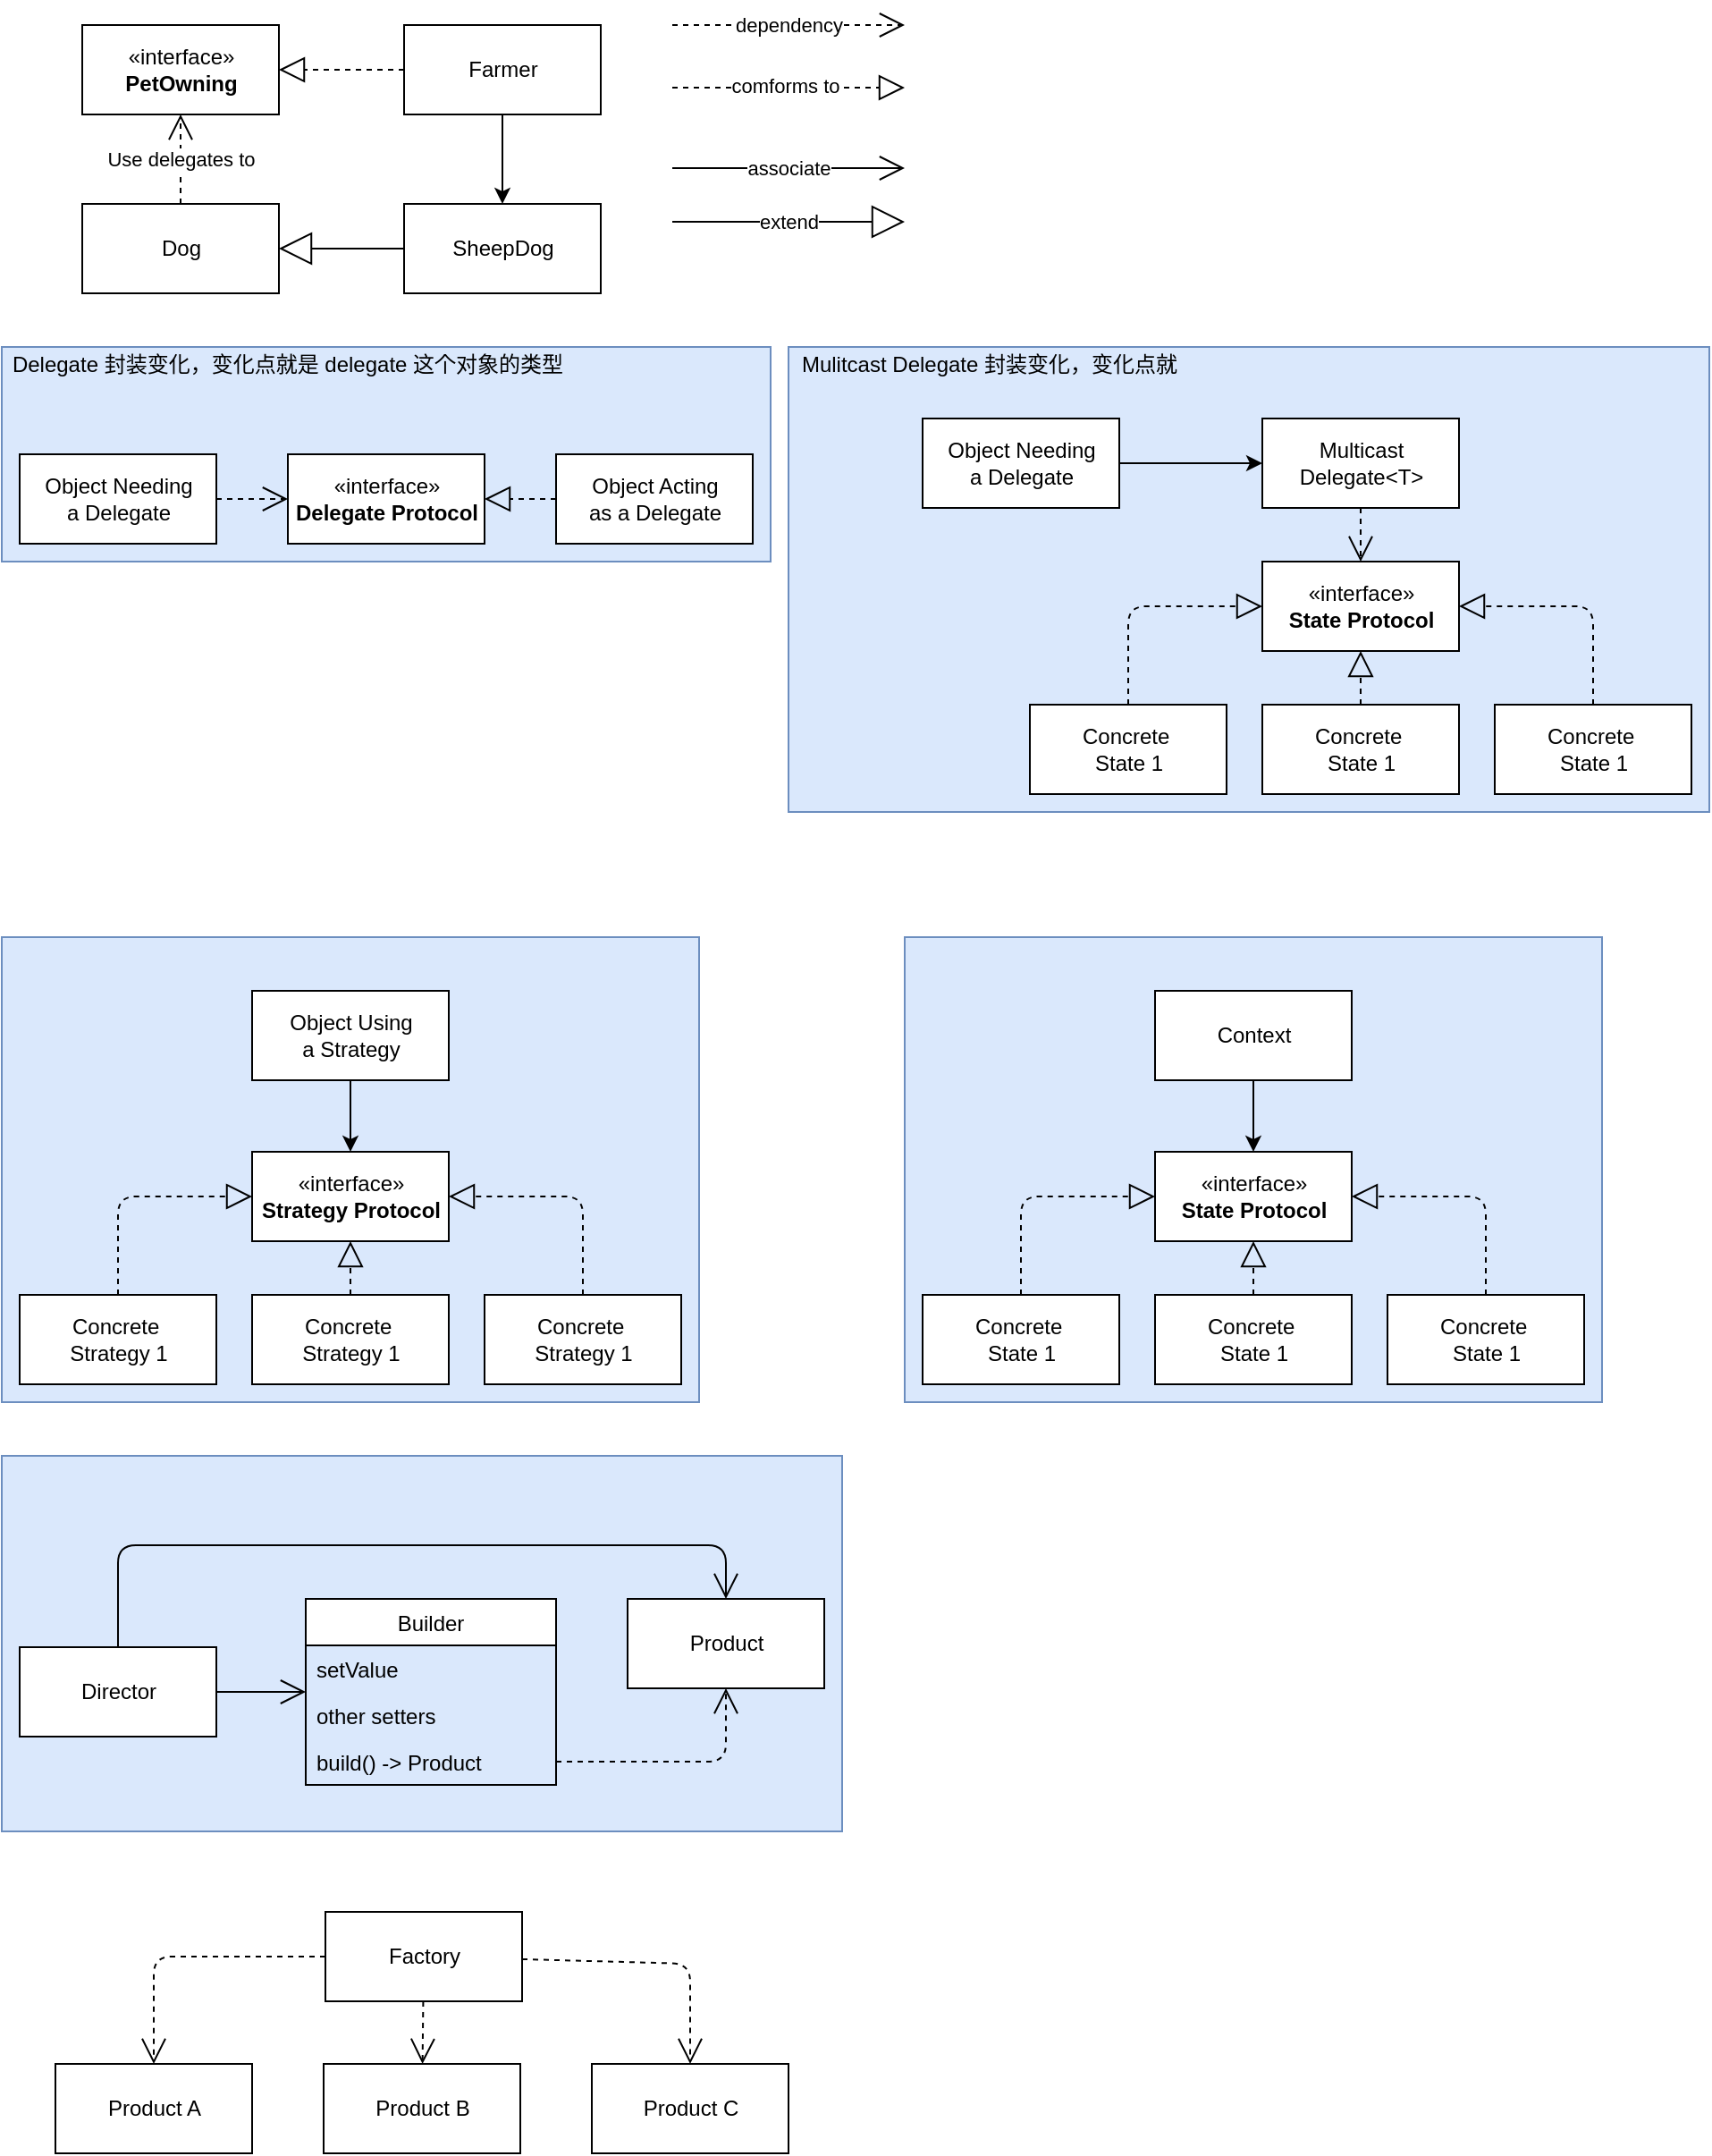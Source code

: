 <mxfile version="13.9.9" type="device"><diagram id="SzfT5_43krPwjmKj8Jjk" name="Page-1"><mxGraphModel dx="1106" dy="892" grid="1" gridSize="10" guides="1" tooltips="1" connect="1" arrows="1" fold="1" page="1" pageScale="1" pageWidth="850" pageHeight="1100" math="0" shadow="0"><root><mxCell id="0"/><mxCell id="1" parent="0"/><mxCell id="83qVv0DWGj-0a9MwkdgL-44" value="" style="rounded=0;whiteSpace=wrap;html=1;fillColor=#dae8fc;strokeColor=#6c8ebf;" parent="1" vertex="1"><mxGeometry x="15" y="830" width="470" height="210" as="geometry"/></mxCell><mxCell id="83qVv0DWGj-0a9MwkdgL-34" value="" style="rounded=0;whiteSpace=wrap;html=1;fillColor=#dae8fc;strokeColor=#6c8ebf;" parent="1" vertex="1"><mxGeometry x="15" y="540" width="390" height="260" as="geometry"/></mxCell><mxCell id="83qVv0DWGj-0a9MwkdgL-23" value="" style="rounded=0;whiteSpace=wrap;html=1;fillColor=#dae8fc;strokeColor=#6c8ebf;" parent="1" vertex="1"><mxGeometry x="15" y="210" width="430" height="120" as="geometry"/></mxCell><mxCell id="83qVv0DWGj-0a9MwkdgL-1" value="«interface»&lt;br&gt;&lt;b&gt;PetOwning&lt;/b&gt;" style="html=1;" parent="1" vertex="1"><mxGeometry x="60" y="30" width="110" height="50" as="geometry"/></mxCell><mxCell id="83qVv0DWGj-0a9MwkdgL-84" value="" style="edgeStyle=orthogonalEdgeStyle;rounded=0;orthogonalLoop=1;jettySize=auto;html=1;" parent="1" source="83qVv0DWGj-0a9MwkdgL-2" target="83qVv0DWGj-0a9MwkdgL-4" edge="1"><mxGeometry relative="1" as="geometry"/></mxCell><mxCell id="83qVv0DWGj-0a9MwkdgL-2" value="Farmer" style="html=1;" parent="1" vertex="1"><mxGeometry x="240" y="30" width="110" height="50" as="geometry"/></mxCell><mxCell id="83qVv0DWGj-0a9MwkdgL-3" value="Dog" style="html=1;" parent="1" vertex="1"><mxGeometry x="60" y="130" width="110" height="50" as="geometry"/></mxCell><mxCell id="83qVv0DWGj-0a9MwkdgL-4" value="SheepDog" style="html=1;" parent="1" vertex="1"><mxGeometry x="240" y="130" width="110" height="50" as="geometry"/></mxCell><mxCell id="83qVv0DWGj-0a9MwkdgL-5" value="" style="endArrow=block;dashed=1;endFill=0;endSize=12;html=1;entryX=1;entryY=0.5;entryDx=0;entryDy=0;" parent="1" source="83qVv0DWGj-0a9MwkdgL-2" target="83qVv0DWGj-0a9MwkdgL-1" edge="1"><mxGeometry width="160" relative="1" as="geometry"><mxPoint x="160" y="330" as="sourcePoint"/><mxPoint x="320" y="330" as="targetPoint"/></mxGeometry></mxCell><mxCell id="83qVv0DWGj-0a9MwkdgL-6" value="Use delegates to" style="endArrow=open;endSize=12;dashed=1;html=1;entryX=0.5;entryY=1;entryDx=0;entryDy=0;" parent="1" source="83qVv0DWGj-0a9MwkdgL-3" target="83qVv0DWGj-0a9MwkdgL-1" edge="1"><mxGeometry width="160" relative="1" as="geometry"><mxPoint x="110" y="390" as="sourcePoint"/><mxPoint x="270" y="390" as="targetPoint"/></mxGeometry></mxCell><mxCell id="83qVv0DWGj-0a9MwkdgL-9" value="" style="endArrow=block;endSize=16;endFill=0;html=1;entryX=1;entryY=0.5;entryDx=0;entryDy=0;" parent="1" source="83qVv0DWGj-0a9MwkdgL-4" target="83qVv0DWGj-0a9MwkdgL-3" edge="1"><mxGeometry width="160" relative="1" as="geometry"><mxPoint x="250" y="370" as="sourcePoint"/><mxPoint x="410" y="370" as="targetPoint"/></mxGeometry></mxCell><mxCell id="83qVv0DWGj-0a9MwkdgL-10" value="dependency" style="endArrow=open;endSize=12;dashed=1;html=1;" parent="1" edge="1"><mxGeometry width="160" relative="1" as="geometry"><mxPoint x="390" y="30" as="sourcePoint"/><mxPoint x="520" y="30" as="targetPoint"/></mxGeometry></mxCell><mxCell id="83qVv0DWGj-0a9MwkdgL-11" value="" style="endArrow=block;dashed=1;endFill=0;endSize=12;html=1;" parent="1" edge="1"><mxGeometry width="160" relative="1" as="geometry"><mxPoint x="390" y="65" as="sourcePoint"/><mxPoint x="520" y="65" as="targetPoint"/></mxGeometry></mxCell><mxCell id="83qVv0DWGj-0a9MwkdgL-12" value="comforms to" style="edgeLabel;html=1;align=center;verticalAlign=middle;resizable=0;points=[];" parent="83qVv0DWGj-0a9MwkdgL-11" vertex="1" connectable="0"><mxGeometry x="-0.262" y="-2" relative="1" as="geometry"><mxPoint x="15" y="-3" as="offset"/></mxGeometry></mxCell><mxCell id="83qVv0DWGj-0a9MwkdgL-15" value="extend" style="endArrow=block;endSize=16;endFill=0;html=1;" parent="1" edge="1"><mxGeometry width="160" relative="1" as="geometry"><mxPoint x="390" y="140" as="sourcePoint"/><mxPoint x="520" y="140" as="targetPoint"/></mxGeometry></mxCell><mxCell id="83qVv0DWGj-0a9MwkdgL-17" value="associate" style="endArrow=open;endFill=1;endSize=12;html=1;" parent="1" edge="1"><mxGeometry width="160" relative="1" as="geometry"><mxPoint x="390" y="110" as="sourcePoint"/><mxPoint x="520" y="110" as="targetPoint"/></mxGeometry></mxCell><mxCell id="83qVv0DWGj-0a9MwkdgL-18" value="Object Needing&lt;br&gt;a Delegate" style="html=1;" parent="1" vertex="1"><mxGeometry x="25" y="270" width="110" height="50" as="geometry"/></mxCell><mxCell id="83qVv0DWGj-0a9MwkdgL-19" value="«interface»&lt;br&gt;&lt;b&gt;Delegate Protocol&lt;/b&gt;" style="html=1;" parent="1" vertex="1"><mxGeometry x="175" y="270" width="110" height="50" as="geometry"/></mxCell><mxCell id="83qVv0DWGj-0a9MwkdgL-20" value="" style="endArrow=open;endSize=12;dashed=1;html=1;exitX=1;exitY=0.5;exitDx=0;exitDy=0;" parent="1" source="83qVv0DWGj-0a9MwkdgL-18" target="83qVv0DWGj-0a9MwkdgL-19" edge="1"><mxGeometry width="160" relative="1" as="geometry"><mxPoint x="155" y="230" as="sourcePoint"/><mxPoint x="285" y="230" as="targetPoint"/></mxGeometry></mxCell><mxCell id="83qVv0DWGj-0a9MwkdgL-21" value="Object Acting&lt;br&gt;as a Delegate" style="html=1;" parent="1" vertex="1"><mxGeometry x="325" y="270" width="110" height="50" as="geometry"/></mxCell><mxCell id="83qVv0DWGj-0a9MwkdgL-22" value="" style="endArrow=block;dashed=1;endFill=0;endSize=12;html=1;" parent="1" source="83qVv0DWGj-0a9MwkdgL-21" target="83qVv0DWGj-0a9MwkdgL-19" edge="1"><mxGeometry width="160" relative="1" as="geometry"><mxPoint x="325" y="570" as="sourcePoint"/><mxPoint x="325" y="295" as="targetPoint"/></mxGeometry></mxCell><mxCell id="83qVv0DWGj-0a9MwkdgL-24" value="Delegate 封装变化，变化点就是 delegate 这个对象的类型" style="text;html=1;strokeColor=none;fillColor=none;align=center;verticalAlign=middle;whiteSpace=wrap;rounded=0;" parent="1" vertex="1"><mxGeometry x="15" y="210" width="320" height="20" as="geometry"/></mxCell><mxCell id="83qVv0DWGj-0a9MwkdgL-86" value="" style="edgeStyle=orthogonalEdgeStyle;rounded=0;orthogonalLoop=1;jettySize=auto;html=1;" parent="1" source="83qVv0DWGj-0a9MwkdgL-25" target="83qVv0DWGj-0a9MwkdgL-26" edge="1"><mxGeometry relative="1" as="geometry"/></mxCell><mxCell id="83qVv0DWGj-0a9MwkdgL-25" value="Object Using&lt;br&gt;a Strategy" style="html=1;" parent="1" vertex="1"><mxGeometry x="155" y="570" width="110" height="50" as="geometry"/></mxCell><mxCell id="83qVv0DWGj-0a9MwkdgL-26" value="«interface»&lt;br&gt;&lt;b&gt;Strategy Protocol&lt;/b&gt;" style="html=1;" parent="1" vertex="1"><mxGeometry x="155" y="660" width="110" height="50" as="geometry"/></mxCell><mxCell id="83qVv0DWGj-0a9MwkdgL-28" value="Concrete&amp;nbsp;&lt;br&gt;Strategy 1" style="html=1;" parent="1" vertex="1"><mxGeometry x="25" y="740" width="110" height="50" as="geometry"/></mxCell><mxCell id="83qVv0DWGj-0a9MwkdgL-29" value="" style="endArrow=block;dashed=1;endFill=0;endSize=12;html=1;entryX=0;entryY=0.5;entryDx=0;entryDy=0;exitX=0.5;exitY=0;exitDx=0;exitDy=0;" parent="1" source="83qVv0DWGj-0a9MwkdgL-28" target="83qVv0DWGj-0a9MwkdgL-26" edge="1"><mxGeometry width="160" relative="1" as="geometry"><mxPoint x="255" y="1030" as="sourcePoint"/><mxPoint x="265" y="755" as="targetPoint"/><Array as="points"><mxPoint x="80" y="685"/></Array></mxGeometry></mxCell><mxCell id="83qVv0DWGj-0a9MwkdgL-30" value="Concrete&amp;nbsp;&lt;br&gt;Strategy 1" style="html=1;" parent="1" vertex="1"><mxGeometry x="155" y="740" width="110" height="50" as="geometry"/></mxCell><mxCell id="83qVv0DWGj-0a9MwkdgL-31" value="" style="endArrow=block;dashed=1;endFill=0;endSize=12;html=1;" parent="1" source="83qVv0DWGj-0a9MwkdgL-30" target="83qVv0DWGj-0a9MwkdgL-26" edge="1"><mxGeometry width="160" relative="1" as="geometry"><mxPoint x="395" y="1010" as="sourcePoint"/><mxPoint x="322.5" y="690" as="targetPoint"/></mxGeometry></mxCell><mxCell id="83qVv0DWGj-0a9MwkdgL-32" value="Concrete&amp;nbsp;&lt;br&gt;Strategy 1" style="html=1;" parent="1" vertex="1"><mxGeometry x="285" y="740" width="110" height="50" as="geometry"/></mxCell><mxCell id="83qVv0DWGj-0a9MwkdgL-33" value="" style="endArrow=block;dashed=1;endFill=0;endSize=12;html=1;exitX=0.5;exitY=0;exitDx=0;exitDy=0;" parent="1" source="83qVv0DWGj-0a9MwkdgL-32" target="83qVv0DWGj-0a9MwkdgL-26" edge="1"><mxGeometry width="160" relative="1" as="geometry"><mxPoint x="505" y="1030" as="sourcePoint"/><mxPoint x="432.5" y="710" as="targetPoint"/><Array as="points"><mxPoint x="340" y="685"/></Array></mxGeometry></mxCell><mxCell id="83qVv0DWGj-0a9MwkdgL-35" value="Director" style="html=1;" parent="1" vertex="1"><mxGeometry x="25" y="937" width="110" height="50" as="geometry"/></mxCell><mxCell id="83qVv0DWGj-0a9MwkdgL-36" value="Builder" style="swimlane;fontStyle=0;childLayout=stackLayout;horizontal=1;startSize=26;horizontalStack=0;resizeParent=1;resizeParentMax=0;resizeLast=0;collapsible=1;marginBottom=0;" parent="1" vertex="1"><mxGeometry x="185" y="910" width="140" height="104" as="geometry"/></mxCell><mxCell id="83qVv0DWGj-0a9MwkdgL-37" value="setValue" style="text;align=left;verticalAlign=top;spacingLeft=4;spacingRight=4;overflow=hidden;rotatable=0;points=[[0,0.5],[1,0.5]];portConstraint=eastwest;" parent="83qVv0DWGj-0a9MwkdgL-36" vertex="1"><mxGeometry y="26" width="140" height="26" as="geometry"/></mxCell><mxCell id="83qVv0DWGj-0a9MwkdgL-38" value="other setters" style="text;align=left;verticalAlign=top;spacingLeft=4;spacingRight=4;overflow=hidden;rotatable=0;points=[[0,0.5],[1,0.5]];portConstraint=eastwest;" parent="83qVv0DWGj-0a9MwkdgL-36" vertex="1"><mxGeometry y="52" width="140" height="26" as="geometry"/></mxCell><mxCell id="83qVv0DWGj-0a9MwkdgL-39" value="build() -&gt; Product" style="text;align=left;verticalAlign=top;spacingLeft=4;spacingRight=4;overflow=hidden;rotatable=0;points=[[0,0.5],[1,0.5]];portConstraint=eastwest;" parent="83qVv0DWGj-0a9MwkdgL-36" vertex="1"><mxGeometry y="78" width="140" height="26" as="geometry"/></mxCell><mxCell id="83qVv0DWGj-0a9MwkdgL-40" value="Product" style="html=1;" parent="1" vertex="1"><mxGeometry x="365" y="910" width="110" height="50" as="geometry"/></mxCell><mxCell id="83qVv0DWGj-0a9MwkdgL-41" value="" style="endArrow=open;endFill=1;endSize=12;html=1;" parent="1" source="83qVv0DWGj-0a9MwkdgL-35" target="83qVv0DWGj-0a9MwkdgL-36" edge="1"><mxGeometry width="160" relative="1" as="geometry"><mxPoint x="200" y="650" as="sourcePoint"/><mxPoint x="200" y="690" as="targetPoint"/></mxGeometry></mxCell><mxCell id="83qVv0DWGj-0a9MwkdgL-42" value="" style="endArrow=open;endFill=1;endSize=12;html=1;exitX=0.5;exitY=0;exitDx=0;exitDy=0;" parent="1" source="83qVv0DWGj-0a9MwkdgL-35" target="83qVv0DWGj-0a9MwkdgL-40" edge="1"><mxGeometry width="160" relative="1" as="geometry"><mxPoint x="210" y="660" as="sourcePoint"/><mxPoint x="210" y="700" as="targetPoint"/><Array as="points"><mxPoint x="80" y="880"/><mxPoint x="420" y="880"/></Array></mxGeometry></mxCell><mxCell id="83qVv0DWGj-0a9MwkdgL-43" value="" style="endArrow=open;endSize=12;dashed=1;html=1;entryX=0.5;entryY=1;entryDx=0;entryDy=0;" parent="1" source="83qVv0DWGj-0a9MwkdgL-39" target="83qVv0DWGj-0a9MwkdgL-40" edge="1"><mxGeometry width="160" relative="1" as="geometry"><mxPoint x="345" y="930" as="sourcePoint"/><mxPoint x="485" y="800" as="targetPoint"/><Array as="points"><mxPoint x="420" y="1001"/></Array></mxGeometry></mxCell><mxCell id="83qVv0DWGj-0a9MwkdgL-45" value="Factory" style="html=1;" parent="1" vertex="1"><mxGeometry x="196" y="1085" width="110" height="50" as="geometry"/></mxCell><mxCell id="83qVv0DWGj-0a9MwkdgL-46" value="Product A" style="html=1;" parent="1" vertex="1"><mxGeometry x="45" y="1170" width="110" height="50" as="geometry"/></mxCell><mxCell id="83qVv0DWGj-0a9MwkdgL-47" value="Product B" style="html=1;" parent="1" vertex="1"><mxGeometry x="195" y="1170" width="110" height="50" as="geometry"/></mxCell><mxCell id="83qVv0DWGj-0a9MwkdgL-48" value="Product C" style="html=1;" parent="1" vertex="1"><mxGeometry x="345" y="1170" width="110" height="50" as="geometry"/></mxCell><mxCell id="83qVv0DWGj-0a9MwkdgL-49" value="" style="endArrow=open;endSize=12;dashed=1;html=1;" parent="1" source="83qVv0DWGj-0a9MwkdgL-45" target="83qVv0DWGj-0a9MwkdgL-48" edge="1"><mxGeometry width="160" relative="1" as="geometry"><mxPoint x="335" y="1011" as="sourcePoint"/><mxPoint x="430" y="970" as="targetPoint"/><Array as="points"><mxPoint x="400" y="1114"/></Array></mxGeometry></mxCell><mxCell id="83qVv0DWGj-0a9MwkdgL-50" value="" style="endArrow=open;endSize=12;dashed=1;html=1;" parent="1" source="83qVv0DWGj-0a9MwkdgL-45" target="83qVv0DWGj-0a9MwkdgL-46" edge="1"><mxGeometry width="160" relative="1" as="geometry"><mxPoint x="195" y="1104.226" as="sourcePoint"/><mxPoint x="98.684" y="1171" as="targetPoint"/><Array as="points"><mxPoint x="100" y="1110"/></Array></mxGeometry></mxCell><mxCell id="83qVv0DWGj-0a9MwkdgL-51" value="" style="endArrow=open;endSize=12;dashed=1;html=1;" parent="1" source="83qVv0DWGj-0a9MwkdgL-45" target="83qVv0DWGj-0a9MwkdgL-47" edge="1"><mxGeometry width="160" relative="1" as="geometry"><mxPoint x="316" y="1121.477" as="sourcePoint"/><mxPoint x="410" y="1180" as="targetPoint"/><Array as="points"/></mxGeometry></mxCell><mxCell id="83qVv0DWGj-0a9MwkdgL-52" value="" style="rounded=0;whiteSpace=wrap;html=1;fillColor=#dae8fc;strokeColor=#6c8ebf;" parent="1" vertex="1"><mxGeometry x="520" y="540" width="390" height="260" as="geometry"/></mxCell><mxCell id="83qVv0DWGj-0a9MwkdgL-85" value="" style="edgeStyle=orthogonalEdgeStyle;rounded=0;orthogonalLoop=1;jettySize=auto;html=1;" parent="1" source="83qVv0DWGj-0a9MwkdgL-53" target="83qVv0DWGj-0a9MwkdgL-54" edge="1"><mxGeometry relative="1" as="geometry"/></mxCell><mxCell id="83qVv0DWGj-0a9MwkdgL-53" value="Context" style="html=1;" parent="1" vertex="1"><mxGeometry x="660" y="570" width="110" height="50" as="geometry"/></mxCell><mxCell id="83qVv0DWGj-0a9MwkdgL-54" value="«interface»&lt;br&gt;&lt;b&gt;State Protocol&lt;/b&gt;" style="html=1;" parent="1" vertex="1"><mxGeometry x="660" y="660" width="110" height="50" as="geometry"/></mxCell><mxCell id="83qVv0DWGj-0a9MwkdgL-56" value="Concrete&amp;nbsp;&lt;br&gt;State 1" style="html=1;" parent="1" vertex="1"><mxGeometry x="530" y="740" width="110" height="50" as="geometry"/></mxCell><mxCell id="83qVv0DWGj-0a9MwkdgL-57" value="" style="endArrow=block;dashed=1;endFill=0;endSize=12;html=1;entryX=0;entryY=0.5;entryDx=0;entryDy=0;exitX=0.5;exitY=0;exitDx=0;exitDy=0;" parent="1" source="83qVv0DWGj-0a9MwkdgL-56" target="83qVv0DWGj-0a9MwkdgL-54" edge="1"><mxGeometry width="160" relative="1" as="geometry"><mxPoint x="760" y="1030" as="sourcePoint"/><mxPoint x="770" y="755" as="targetPoint"/><Array as="points"><mxPoint x="585" y="685"/></Array></mxGeometry></mxCell><mxCell id="83qVv0DWGj-0a9MwkdgL-58" value="Concrete&amp;nbsp;&lt;br&gt;State&amp;nbsp;1" style="html=1;" parent="1" vertex="1"><mxGeometry x="660" y="740" width="110" height="50" as="geometry"/></mxCell><mxCell id="83qVv0DWGj-0a9MwkdgL-59" value="" style="endArrow=block;dashed=1;endFill=0;endSize=12;html=1;" parent="1" source="83qVv0DWGj-0a9MwkdgL-58" target="83qVv0DWGj-0a9MwkdgL-54" edge="1"><mxGeometry width="160" relative="1" as="geometry"><mxPoint x="900" y="1010" as="sourcePoint"/><mxPoint x="827.5" y="690" as="targetPoint"/></mxGeometry></mxCell><mxCell id="83qVv0DWGj-0a9MwkdgL-60" value="Concrete&amp;nbsp;&lt;br&gt;State&amp;nbsp;1" style="html=1;" parent="1" vertex="1"><mxGeometry x="790" y="740" width="110" height="50" as="geometry"/></mxCell><mxCell id="83qVv0DWGj-0a9MwkdgL-61" value="" style="endArrow=block;dashed=1;endFill=0;endSize=12;html=1;exitX=0.5;exitY=0;exitDx=0;exitDy=0;" parent="1" source="83qVv0DWGj-0a9MwkdgL-60" target="83qVv0DWGj-0a9MwkdgL-54" edge="1"><mxGeometry width="160" relative="1" as="geometry"><mxPoint x="1010" y="1030" as="sourcePoint"/><mxPoint x="937.5" y="710" as="targetPoint"/><Array as="points"><mxPoint x="845" y="685"/></Array></mxGeometry></mxCell><mxCell id="83qVv0DWGj-0a9MwkdgL-71" value="" style="rounded=0;whiteSpace=wrap;html=1;fillColor=#dae8fc;strokeColor=#6c8ebf;" parent="1" vertex="1"><mxGeometry x="455" y="210" width="515" height="260" as="geometry"/></mxCell><mxCell id="83qVv0DWGj-0a9MwkdgL-72" value="Multicast&lt;br&gt;Delegate&amp;lt;T&amp;gt;" style="html=1;" parent="1" vertex="1"><mxGeometry x="720" y="250" width="110" height="50" as="geometry"/></mxCell><mxCell id="83qVv0DWGj-0a9MwkdgL-73" value="«interface»&lt;br&gt;&lt;b&gt;State Protocol&lt;/b&gt;" style="html=1;" parent="1" vertex="1"><mxGeometry x="720" y="330" width="110" height="50" as="geometry"/></mxCell><mxCell id="83qVv0DWGj-0a9MwkdgL-75" value="Concrete&amp;nbsp;&lt;br&gt;State 1" style="html=1;" parent="1" vertex="1"><mxGeometry x="590" y="410" width="110" height="50" as="geometry"/></mxCell><mxCell id="83qVv0DWGj-0a9MwkdgL-76" value="" style="endArrow=block;dashed=1;endFill=0;endSize=12;html=1;entryX=0;entryY=0.5;entryDx=0;entryDy=0;exitX=0.5;exitY=0;exitDx=0;exitDy=0;" parent="1" source="83qVv0DWGj-0a9MwkdgL-75" target="83qVv0DWGj-0a9MwkdgL-73" edge="1"><mxGeometry width="160" relative="1" as="geometry"><mxPoint x="820" y="700" as="sourcePoint"/><mxPoint x="830" y="425" as="targetPoint"/><Array as="points"><mxPoint x="645" y="355"/></Array></mxGeometry></mxCell><mxCell id="83qVv0DWGj-0a9MwkdgL-77" value="Concrete&amp;nbsp;&lt;br&gt;State&amp;nbsp;1" style="html=1;" parent="1" vertex="1"><mxGeometry x="720" y="410" width="110" height="50" as="geometry"/></mxCell><mxCell id="83qVv0DWGj-0a9MwkdgL-78" value="Concrete&amp;nbsp;&lt;br&gt;State&amp;nbsp;1" style="html=1;" parent="1" vertex="1"><mxGeometry x="850" y="410" width="110" height="50" as="geometry"/></mxCell><mxCell id="83qVv0DWGj-0a9MwkdgL-79" value="" style="endArrow=block;dashed=1;endFill=0;endSize=12;html=1;exitX=0.5;exitY=0;exitDx=0;exitDy=0;" parent="1" source="83qVv0DWGj-0a9MwkdgL-78" target="83qVv0DWGj-0a9MwkdgL-73" edge="1"><mxGeometry width="160" relative="1" as="geometry"><mxPoint x="1070" y="700" as="sourcePoint"/><mxPoint x="997.5" y="380" as="targetPoint"/><Array as="points"><mxPoint x="905" y="355"/></Array></mxGeometry></mxCell><mxCell id="83qVv0DWGj-0a9MwkdgL-80" value="" style="endArrow=open;endSize=12;dashed=1;html=1;" parent="1" source="83qVv0DWGj-0a9MwkdgL-72" target="83qVv0DWGj-0a9MwkdgL-73" edge="1"><mxGeometry width="160" relative="1" as="geometry"><mxPoint x="145" y="305" as="sourcePoint"/><mxPoint x="185" y="305" as="targetPoint"/></mxGeometry></mxCell><mxCell id="83qVv0DWGj-0a9MwkdgL-83" value="" style="edgeStyle=orthogonalEdgeStyle;rounded=0;orthogonalLoop=1;jettySize=auto;html=1;" parent="1" source="83qVv0DWGj-0a9MwkdgL-81" target="83qVv0DWGj-0a9MwkdgL-72" edge="1"><mxGeometry relative="1" as="geometry"/></mxCell><mxCell id="83qVv0DWGj-0a9MwkdgL-81" value="Object Needing&lt;br&gt;a Delegate" style="html=1;" parent="1" vertex="1"><mxGeometry x="530" y="250" width="110" height="50" as="geometry"/></mxCell><mxCell id="83qVv0DWGj-0a9MwkdgL-82" value="" style="endArrow=block;dashed=1;endFill=0;endSize=12;html=1;exitX=0.5;exitY=0;exitDx=0;exitDy=0;" parent="1" source="83qVv0DWGj-0a9MwkdgL-77" target="83qVv0DWGj-0a9MwkdgL-73" edge="1"><mxGeometry width="160" relative="1" as="geometry"><mxPoint x="655" y="420" as="sourcePoint"/><mxPoint x="730" y="365" as="targetPoint"/><Array as="points"/></mxGeometry></mxCell><mxCell id="M1fFPqkO0k3ZwhWRwlJZ-1" value="Mulitcast Delegate 封装变化，变化点就" style="text;html=1;strokeColor=none;fillColor=none;align=center;verticalAlign=middle;whiteSpace=wrap;rounded=0;" vertex="1" parent="1"><mxGeometry x="455" y="210" width="225" height="20" as="geometry"/></mxCell></root></mxGraphModel></diagram></mxfile>